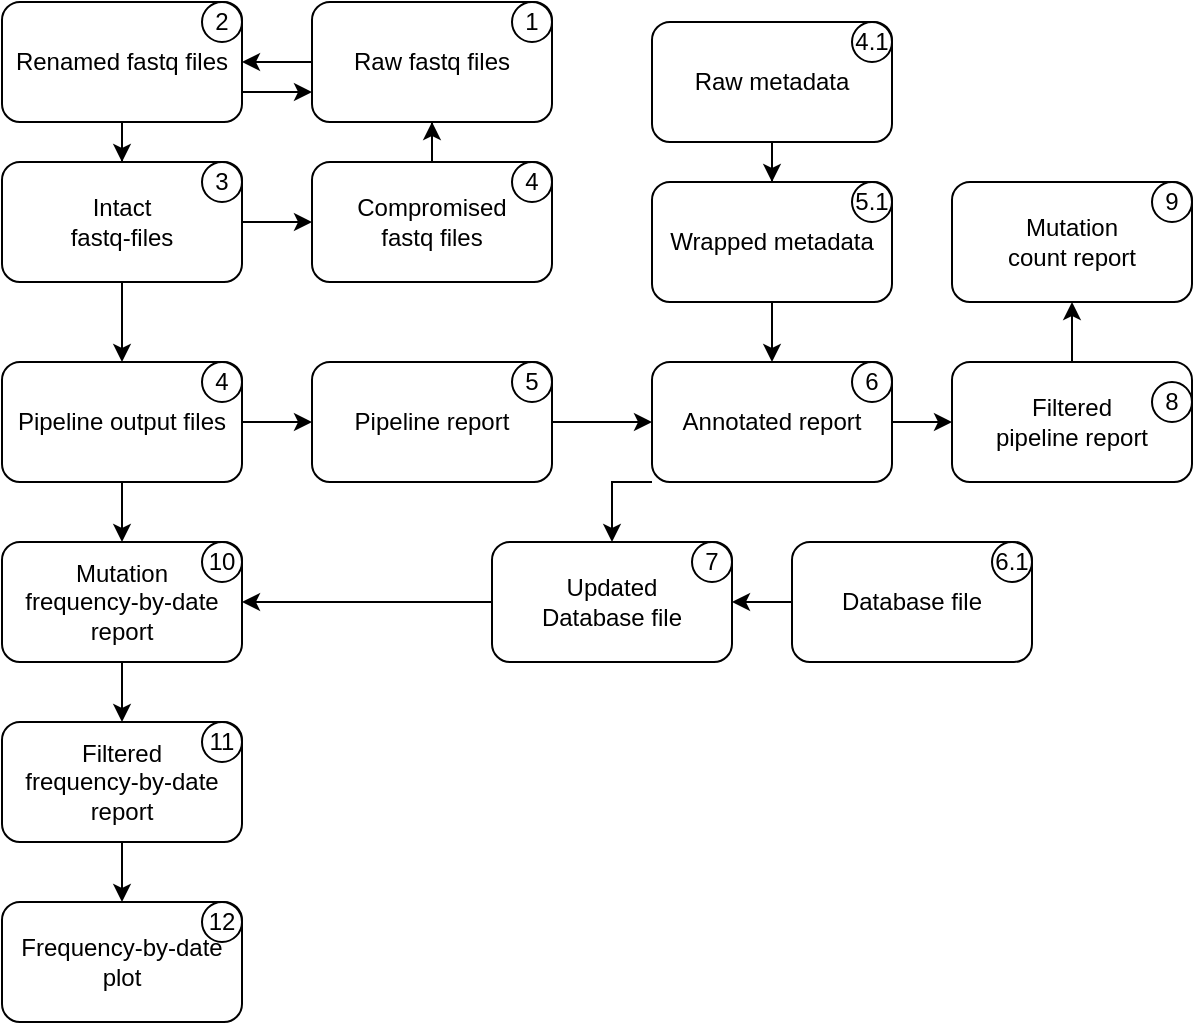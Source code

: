<mxfile version="20.3.0" type="github">
  <diagram id="-fZA9QrkQrzrABnsWHQr" name="Page-1">
    <mxGraphModel dx="1342" dy="551" grid="1" gridSize="10" guides="1" tooltips="1" connect="1" arrows="1" fold="1" page="1" pageScale="1" pageWidth="850" pageHeight="1100" math="0" shadow="0">
      <root>
        <mxCell id="0" />
        <mxCell id="1" parent="0" />
        <mxCell id="NgFwrWxws-ZB1Rauv6lD-73" value="" style="edgeStyle=orthogonalEdgeStyle;rounded=0;orthogonalLoop=1;jettySize=auto;html=1;" edge="1" parent="1" source="NgFwrWxws-ZB1Rauv6lD-4" target="NgFwrWxws-ZB1Rauv6lD-10">
          <mxGeometry relative="1" as="geometry" />
        </mxCell>
        <mxCell id="NgFwrWxws-ZB1Rauv6lD-4" value="Pipeline report" style="rounded=1;whiteSpace=wrap;html=1;" vertex="1" parent="1">
          <mxGeometry x="185" y="260" width="120" height="60" as="geometry" />
        </mxCell>
        <mxCell id="NgFwrWxws-ZB1Rauv6lD-8" value="" style="edgeStyle=orthogonalEdgeStyle;rounded=0;orthogonalLoop=1;jettySize=auto;html=1;" edge="1" parent="1" source="NgFwrWxws-ZB1Rauv6lD-5" target="NgFwrWxws-ZB1Rauv6lD-6">
          <mxGeometry relative="1" as="geometry" />
        </mxCell>
        <mxCell id="NgFwrWxws-ZB1Rauv6lD-5" value="Raw metadata" style="rounded=1;whiteSpace=wrap;html=1;" vertex="1" parent="1">
          <mxGeometry x="355" y="90" width="120" height="60" as="geometry" />
        </mxCell>
        <mxCell id="NgFwrWxws-ZB1Rauv6lD-74" value="" style="edgeStyle=orthogonalEdgeStyle;rounded=0;orthogonalLoop=1;jettySize=auto;html=1;" edge="1" parent="1" source="NgFwrWxws-ZB1Rauv6lD-6" target="NgFwrWxws-ZB1Rauv6lD-10">
          <mxGeometry relative="1" as="geometry" />
        </mxCell>
        <mxCell id="NgFwrWxws-ZB1Rauv6lD-6" value="Wrapped metadata" style="rounded=1;whiteSpace=wrap;html=1;" vertex="1" parent="1">
          <mxGeometry x="355" y="170" width="120" height="60" as="geometry" />
        </mxCell>
        <mxCell id="NgFwrWxws-ZB1Rauv6lD-9" value="" style="edgeStyle=orthogonalEdgeStyle;rounded=0;orthogonalLoop=1;jettySize=auto;html=1;" edge="1" parent="1" source="NgFwrWxws-ZB1Rauv6lD-7" target="NgFwrWxws-ZB1Rauv6lD-4">
          <mxGeometry relative="1" as="geometry" />
        </mxCell>
        <mxCell id="NgFwrWxws-ZB1Rauv6lD-91" value="" style="edgeStyle=orthogonalEdgeStyle;rounded=0;orthogonalLoop=1;jettySize=auto;html=1;" edge="1" parent="1" source="NgFwrWxws-ZB1Rauv6lD-7" target="NgFwrWxws-ZB1Rauv6lD-83">
          <mxGeometry relative="1" as="geometry" />
        </mxCell>
        <mxCell id="NgFwrWxws-ZB1Rauv6lD-7" value="Pipeline output files" style="rounded=1;whiteSpace=wrap;html=1;" vertex="1" parent="1">
          <mxGeometry x="30" y="260" width="120" height="60" as="geometry" />
        </mxCell>
        <mxCell id="NgFwrWxws-ZB1Rauv6lD-65" value="" style="edgeStyle=orthogonalEdgeStyle;rounded=0;orthogonalLoop=1;jettySize=auto;html=1;" edge="1" parent="1" source="NgFwrWxws-ZB1Rauv6lD-10" target="NgFwrWxws-ZB1Rauv6lD-48">
          <mxGeometry relative="1" as="geometry" />
        </mxCell>
        <mxCell id="NgFwrWxws-ZB1Rauv6lD-101" style="edgeStyle=orthogonalEdgeStyle;rounded=0;orthogonalLoop=1;jettySize=auto;html=1;exitX=0;exitY=1;exitDx=0;exitDy=0;entryX=0.5;entryY=0;entryDx=0;entryDy=0;" edge="1" parent="1" source="NgFwrWxws-ZB1Rauv6lD-10" target="NgFwrWxws-ZB1Rauv6lD-17">
          <mxGeometry relative="1" as="geometry" />
        </mxCell>
        <mxCell id="NgFwrWxws-ZB1Rauv6lD-10" value="Annotated report" style="whiteSpace=wrap;html=1;rounded=1;" vertex="1" parent="1">
          <mxGeometry x="355" y="260" width="120" height="60" as="geometry" />
        </mxCell>
        <mxCell id="NgFwrWxws-ZB1Rauv6lD-88" value="" style="edgeStyle=orthogonalEdgeStyle;rounded=0;orthogonalLoop=1;jettySize=auto;html=1;entryX=1;entryY=0.5;entryDx=0;entryDy=0;" edge="1" parent="1" source="NgFwrWxws-ZB1Rauv6lD-16" target="NgFwrWxws-ZB1Rauv6lD-17">
          <mxGeometry relative="1" as="geometry" />
        </mxCell>
        <mxCell id="NgFwrWxws-ZB1Rauv6lD-16" value="Database file" style="whiteSpace=wrap;html=1;rounded=1;" vertex="1" parent="1">
          <mxGeometry x="425" y="350" width="120" height="60" as="geometry" />
        </mxCell>
        <mxCell id="NgFwrWxws-ZB1Rauv6lD-90" style="edgeStyle=orthogonalEdgeStyle;rounded=0;orthogonalLoop=1;jettySize=auto;html=1;entryX=1;entryY=0.5;entryDx=0;entryDy=0;" edge="1" parent="1" source="NgFwrWxws-ZB1Rauv6lD-17" target="NgFwrWxws-ZB1Rauv6lD-83">
          <mxGeometry relative="1" as="geometry" />
        </mxCell>
        <mxCell id="NgFwrWxws-ZB1Rauv6lD-17" value="&lt;div&gt;Updated &lt;br&gt;&lt;/div&gt;&lt;div&gt;Database file&lt;/div&gt;" style="whiteSpace=wrap;html=1;rounded=1;" vertex="1" parent="1">
          <mxGeometry x="275" y="350" width="120" height="60" as="geometry" />
        </mxCell>
        <mxCell id="NgFwrWxws-ZB1Rauv6lD-24" value="" style="edgeStyle=orthogonalEdgeStyle;rounded=0;orthogonalLoop=1;jettySize=auto;html=1;" edge="1" parent="1" source="NgFwrWxws-ZB1Rauv6lD-20" target="NgFwrWxws-ZB1Rauv6lD-23">
          <mxGeometry relative="1" as="geometry" />
        </mxCell>
        <mxCell id="NgFwrWxws-ZB1Rauv6lD-30" style="edgeStyle=orthogonalEdgeStyle;rounded=0;orthogonalLoop=1;jettySize=auto;html=1;exitX=1;exitY=0.75;exitDx=0;exitDy=0;entryX=0;entryY=0.75;entryDx=0;entryDy=0;" edge="1" parent="1" source="NgFwrWxws-ZB1Rauv6lD-20" target="NgFwrWxws-ZB1Rauv6lD-21">
          <mxGeometry relative="1" as="geometry" />
        </mxCell>
        <mxCell id="NgFwrWxws-ZB1Rauv6lD-20" value="Renamed fastq files" style="rounded=1;whiteSpace=wrap;html=1;" vertex="1" parent="1">
          <mxGeometry x="30" y="80" width="120" height="60" as="geometry" />
        </mxCell>
        <mxCell id="NgFwrWxws-ZB1Rauv6lD-29" value="" style="edgeStyle=orthogonalEdgeStyle;rounded=0;orthogonalLoop=1;jettySize=auto;html=1;" edge="1" parent="1" source="NgFwrWxws-ZB1Rauv6lD-21" target="NgFwrWxws-ZB1Rauv6lD-20">
          <mxGeometry relative="1" as="geometry" />
        </mxCell>
        <mxCell id="NgFwrWxws-ZB1Rauv6lD-21" value="Raw fastq files" style="rounded=1;whiteSpace=wrap;html=1;" vertex="1" parent="1">
          <mxGeometry x="185" y="80" width="120" height="60" as="geometry" />
        </mxCell>
        <mxCell id="NgFwrWxws-ZB1Rauv6lD-25" value="" style="edgeStyle=orthogonalEdgeStyle;rounded=0;orthogonalLoop=1;jettySize=auto;html=1;" edge="1" parent="1" source="NgFwrWxws-ZB1Rauv6lD-23" target="NgFwrWxws-ZB1Rauv6lD-7">
          <mxGeometry relative="1" as="geometry" />
        </mxCell>
        <mxCell id="NgFwrWxws-ZB1Rauv6lD-28" style="edgeStyle=orthogonalEdgeStyle;rounded=0;orthogonalLoop=1;jettySize=auto;html=1;exitX=1;exitY=0.5;exitDx=0;exitDy=0;entryX=0;entryY=0.5;entryDx=0;entryDy=0;" edge="1" parent="1" source="NgFwrWxws-ZB1Rauv6lD-23" target="NgFwrWxws-ZB1Rauv6lD-27">
          <mxGeometry relative="1" as="geometry" />
        </mxCell>
        <mxCell id="NgFwrWxws-ZB1Rauv6lD-23" value="Intact&lt;br&gt; fastq-files" style="rounded=1;whiteSpace=wrap;html=1;" vertex="1" parent="1">
          <mxGeometry x="30" y="160" width="120" height="60" as="geometry" />
        </mxCell>
        <mxCell id="NgFwrWxws-ZB1Rauv6lD-32" value="" style="edgeStyle=orthogonalEdgeStyle;rounded=0;orthogonalLoop=1;jettySize=auto;html=1;" edge="1" parent="1" source="NgFwrWxws-ZB1Rauv6lD-27" target="NgFwrWxws-ZB1Rauv6lD-21">
          <mxGeometry relative="1" as="geometry" />
        </mxCell>
        <mxCell id="NgFwrWxws-ZB1Rauv6lD-27" value="&lt;div&gt;Compromised &lt;br&gt;&lt;/div&gt;&lt;div&gt;fastq files&lt;/div&gt;" style="rounded=1;whiteSpace=wrap;html=1;" vertex="1" parent="1">
          <mxGeometry x="185" y="160" width="120" height="60" as="geometry" />
        </mxCell>
        <mxCell id="NgFwrWxws-ZB1Rauv6lD-33" value="1" style="ellipse;whiteSpace=wrap;html=1;aspect=fixed;" vertex="1" parent="1">
          <mxGeometry x="285" y="80" width="20" height="20" as="geometry" />
        </mxCell>
        <mxCell id="NgFwrWxws-ZB1Rauv6lD-34" value="2" style="ellipse;whiteSpace=wrap;html=1;aspect=fixed;" vertex="1" parent="1">
          <mxGeometry x="130" y="80" width="20" height="20" as="geometry" />
        </mxCell>
        <mxCell id="NgFwrWxws-ZB1Rauv6lD-35" value="4" style="ellipse;whiteSpace=wrap;html=1;aspect=fixed;" vertex="1" parent="1">
          <mxGeometry x="285" y="160" width="20" height="20" as="geometry" />
        </mxCell>
        <mxCell id="NgFwrWxws-ZB1Rauv6lD-36" value="3" style="ellipse;whiteSpace=wrap;html=1;aspect=fixed;" vertex="1" parent="1">
          <mxGeometry x="130" y="160" width="20" height="20" as="geometry" />
        </mxCell>
        <mxCell id="NgFwrWxws-ZB1Rauv6lD-37" value="4" style="ellipse;whiteSpace=wrap;html=1;aspect=fixed;" vertex="1" parent="1">
          <mxGeometry x="130" y="260" width="20" height="20" as="geometry" />
        </mxCell>
        <mxCell id="NgFwrWxws-ZB1Rauv6lD-38" value="5" style="ellipse;whiteSpace=wrap;html=1;aspect=fixed;" vertex="1" parent="1">
          <mxGeometry x="285" y="260" width="20" height="20" as="geometry" />
        </mxCell>
        <mxCell id="NgFwrWxws-ZB1Rauv6lD-39" value="6" style="ellipse;whiteSpace=wrap;html=1;aspect=fixed;" vertex="1" parent="1">
          <mxGeometry x="455" y="260" width="20" height="20" as="geometry" />
        </mxCell>
        <mxCell id="NgFwrWxws-ZB1Rauv6lD-40" value="6.1" style="ellipse;whiteSpace=wrap;html=1;aspect=fixed;" vertex="1" parent="1">
          <mxGeometry x="525" y="350" width="20" height="20" as="geometry" />
        </mxCell>
        <mxCell id="NgFwrWxws-ZB1Rauv6lD-41" value="&lt;div&gt;4.1&lt;/div&gt;" style="ellipse;whiteSpace=wrap;html=1;aspect=fixed;" vertex="1" parent="1">
          <mxGeometry x="455" y="90" width="20" height="20" as="geometry" />
        </mxCell>
        <mxCell id="NgFwrWxws-ZB1Rauv6lD-42" value="5.1" style="ellipse;whiteSpace=wrap;html=1;aspect=fixed;" vertex="1" parent="1">
          <mxGeometry x="455" y="170" width="20" height="20" as="geometry" />
        </mxCell>
        <mxCell id="NgFwrWxws-ZB1Rauv6lD-43" value="7" style="ellipse;whiteSpace=wrap;html=1;aspect=fixed;" vertex="1" parent="1">
          <mxGeometry x="375" y="350" width="20" height="20" as="geometry" />
        </mxCell>
        <mxCell id="NgFwrWxws-ZB1Rauv6lD-56" value="" style="edgeStyle=orthogonalEdgeStyle;rounded=0;orthogonalLoop=1;jettySize=auto;html=1;" edge="1" parent="1" source="NgFwrWxws-ZB1Rauv6lD-48" target="NgFwrWxws-ZB1Rauv6lD-55">
          <mxGeometry relative="1" as="geometry" />
        </mxCell>
        <mxCell id="NgFwrWxws-ZB1Rauv6lD-48" value="&lt;div&gt;Filtered&lt;/div&gt;&lt;div&gt;pipeline report&lt;br&gt;&lt;/div&gt;" style="rounded=1;whiteSpace=wrap;html=1;" vertex="1" parent="1">
          <mxGeometry x="505" y="260" width="120" height="60" as="geometry" />
        </mxCell>
        <mxCell id="NgFwrWxws-ZB1Rauv6lD-49" value="8" style="ellipse;whiteSpace=wrap;html=1;aspect=fixed;" vertex="1" parent="1">
          <mxGeometry x="605" y="270" width="20" height="20" as="geometry" />
        </mxCell>
        <mxCell id="NgFwrWxws-ZB1Rauv6lD-55" value="Mutation&lt;br&gt;count report" style="rounded=1;whiteSpace=wrap;html=1;" vertex="1" parent="1">
          <mxGeometry x="505" y="170" width="120" height="60" as="geometry" />
        </mxCell>
        <mxCell id="NgFwrWxws-ZB1Rauv6lD-58" value="9" style="ellipse;whiteSpace=wrap;html=1;aspect=fixed;" vertex="1" parent="1">
          <mxGeometry x="605" y="170" width="20" height="20" as="geometry" />
        </mxCell>
        <mxCell id="NgFwrWxws-ZB1Rauv6lD-97" value="" style="edgeStyle=orthogonalEdgeStyle;rounded=0;orthogonalLoop=1;jettySize=auto;html=1;" edge="1" parent="1" source="NgFwrWxws-ZB1Rauv6lD-83" target="NgFwrWxws-ZB1Rauv6lD-95">
          <mxGeometry relative="1" as="geometry" />
        </mxCell>
        <mxCell id="NgFwrWxws-ZB1Rauv6lD-83" value="&lt;div&gt;Mutation&lt;/div&gt;&lt;div&gt;frequency-by-date&lt;/div&gt;&lt;div&gt;report&lt;br&gt;&lt;/div&gt;" style="whiteSpace=wrap;html=1;rounded=1;" vertex="1" parent="1">
          <mxGeometry x="30" y="350" width="120" height="60" as="geometry" />
        </mxCell>
        <mxCell id="NgFwrWxws-ZB1Rauv6lD-84" value="&lt;div&gt;10&lt;/div&gt;" style="ellipse;whiteSpace=wrap;html=1;aspect=fixed;" vertex="1" parent="1">
          <mxGeometry x="130" y="350" width="20" height="20" as="geometry" />
        </mxCell>
        <mxCell id="NgFwrWxws-ZB1Rauv6lD-99" value="" style="edgeStyle=orthogonalEdgeStyle;rounded=0;orthogonalLoop=1;jettySize=auto;html=1;" edge="1" parent="1" source="NgFwrWxws-ZB1Rauv6lD-95" target="NgFwrWxws-ZB1Rauv6lD-98">
          <mxGeometry relative="1" as="geometry" />
        </mxCell>
        <mxCell id="NgFwrWxws-ZB1Rauv6lD-95" value="&lt;div&gt;Filtered&lt;br&gt;&lt;/div&gt;&lt;div&gt;frequency-by-date&lt;/div&gt;&lt;div&gt;report&lt;br&gt;&lt;/div&gt;" style="whiteSpace=wrap;html=1;rounded=1;" vertex="1" parent="1">
          <mxGeometry x="30" y="440" width="120" height="60" as="geometry" />
        </mxCell>
        <mxCell id="NgFwrWxws-ZB1Rauv6lD-96" value="11" style="ellipse;whiteSpace=wrap;html=1;aspect=fixed;" vertex="1" parent="1">
          <mxGeometry x="130" y="440" width="20" height="20" as="geometry" />
        </mxCell>
        <mxCell id="NgFwrWxws-ZB1Rauv6lD-98" value="Frequency-by-date plot" style="whiteSpace=wrap;html=1;rounded=1;" vertex="1" parent="1">
          <mxGeometry x="30" y="530" width="120" height="60" as="geometry" />
        </mxCell>
        <mxCell id="NgFwrWxws-ZB1Rauv6lD-100" value="12" style="ellipse;whiteSpace=wrap;html=1;aspect=fixed;" vertex="1" parent="1">
          <mxGeometry x="130" y="530" width="20" height="20" as="geometry" />
        </mxCell>
      </root>
    </mxGraphModel>
  </diagram>
</mxfile>
